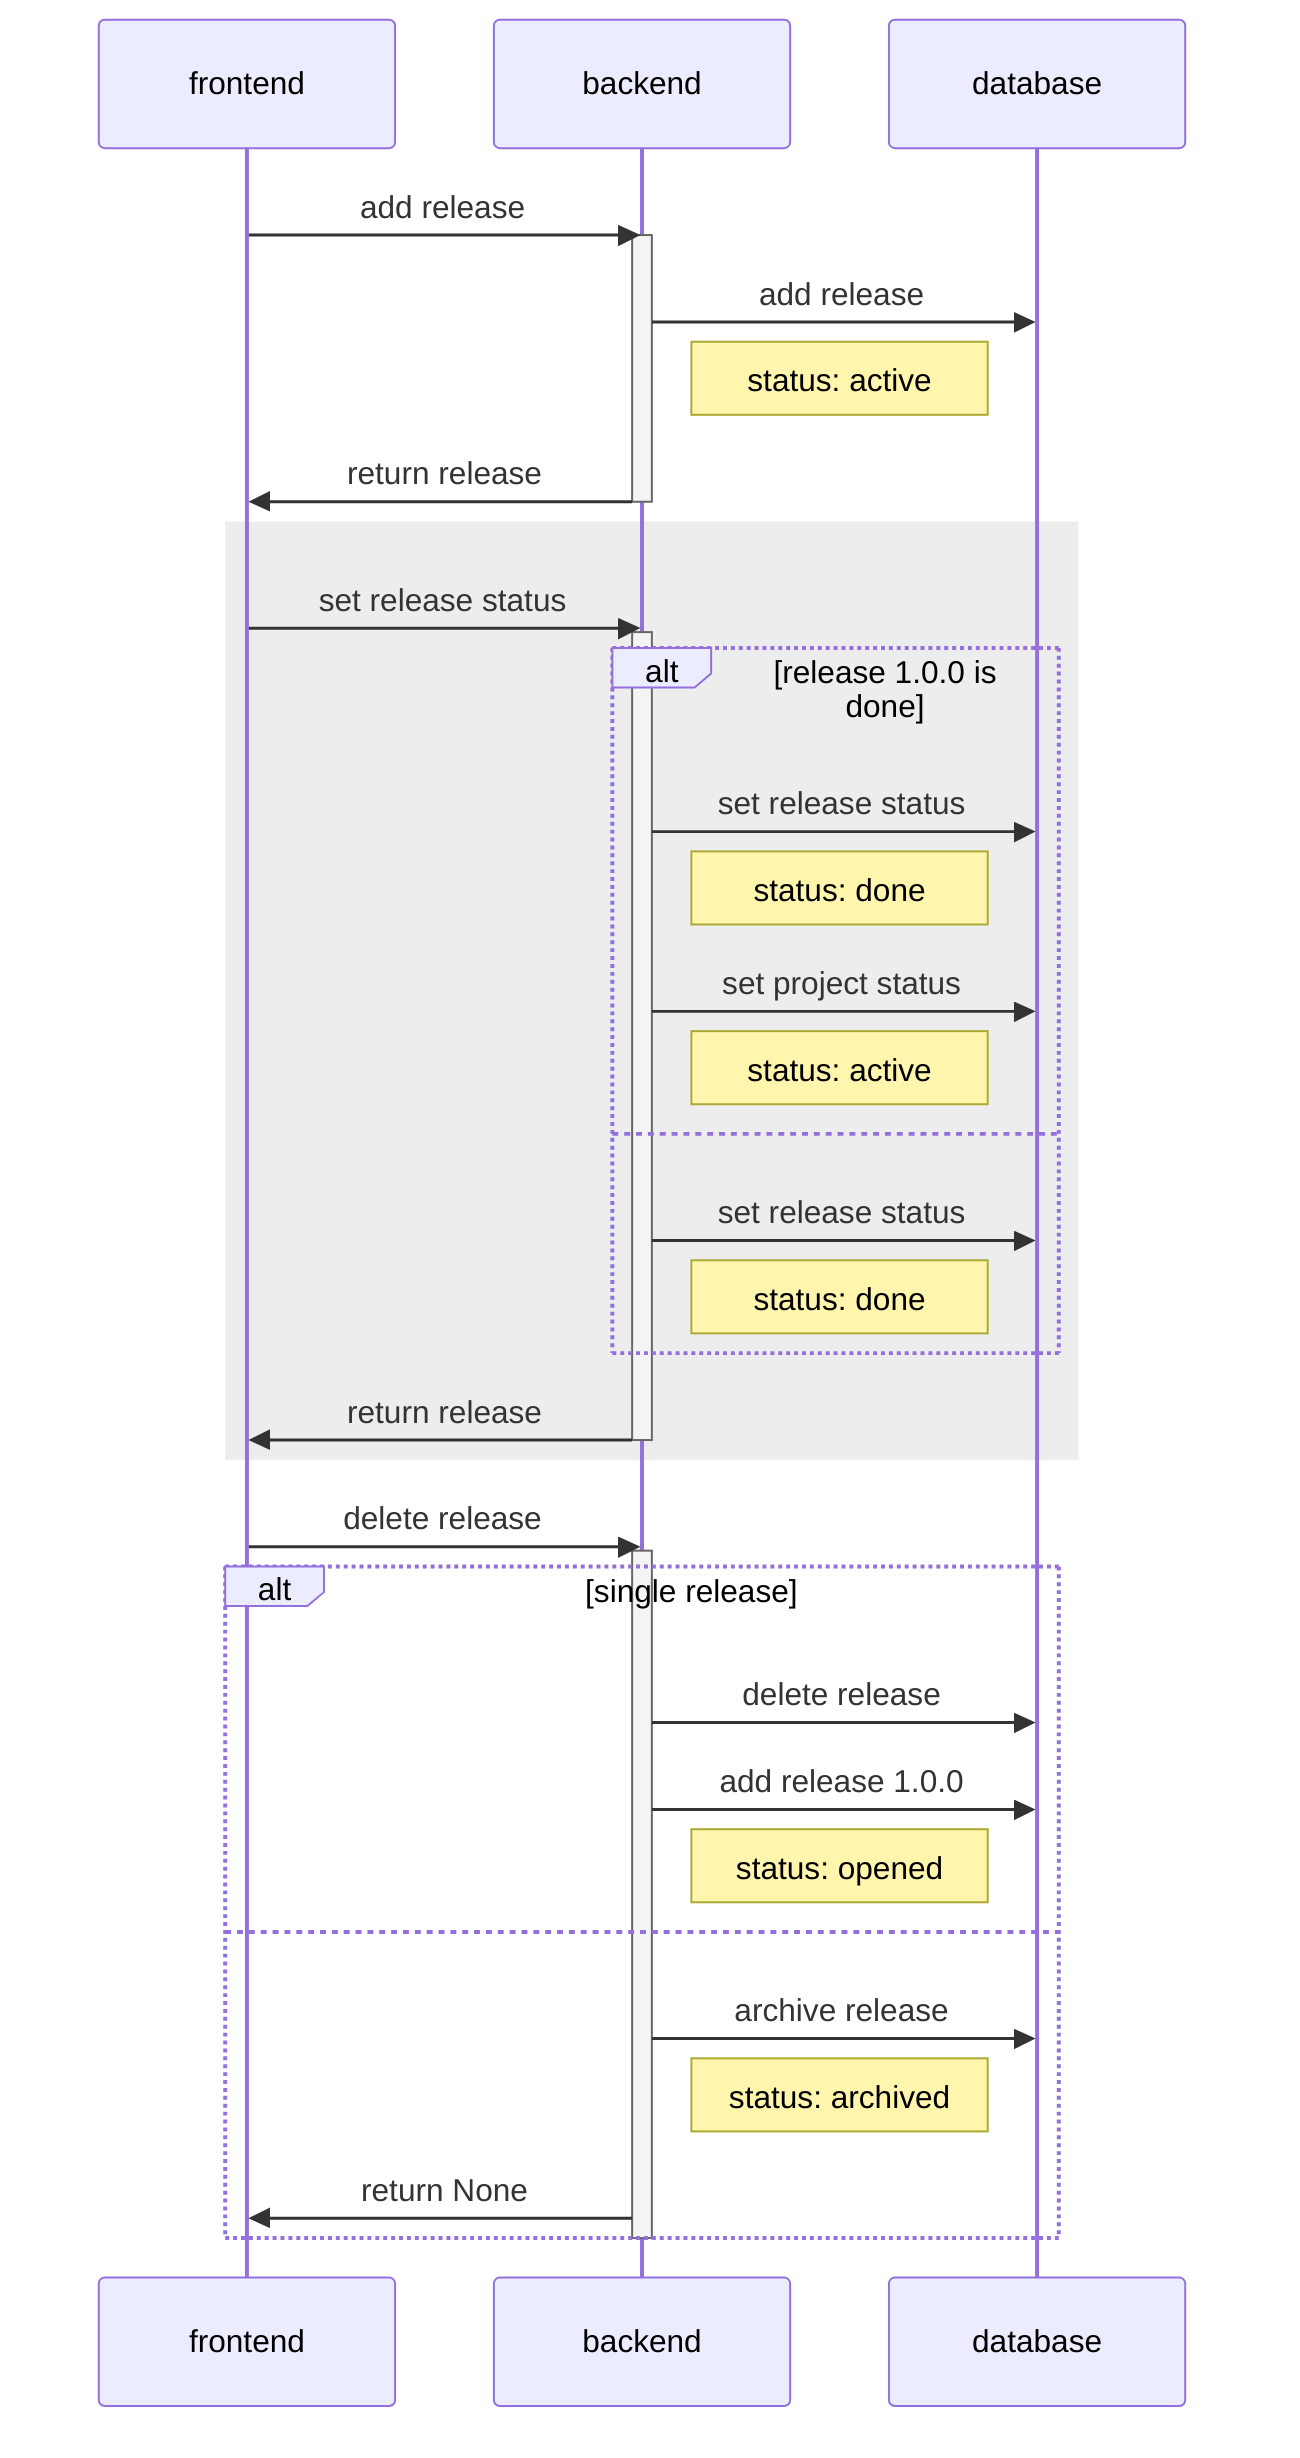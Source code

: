 sequenceDiagram
    participant frontend
    participant backend
    participant database

    frontend->>backend: add release
    activate backend
        backend->>database: add release
        Note right of backend: status: active
        backend->>frontend: return release
    deactivate backend

    rect  rgba(220, 220, 220, 0.5)
        frontend->>backend: set release status
        activate backend
            alt release 1.0.0 is done
                backend->>database: set release status
                Note right of backend: status: done
                backend->>database: set project status
                Note right of backend: status: active
            else
                backend->>database: set release status
                Note right of backend: status: done
            end
            backend->>frontend: return release
        deactivate backend
    end

    frontend->>backend: delete release
    activate backend
    alt single release
    backend->>database: delete release
    backend->>database: add release 1.0.0
    Note right of backend: status: opened
    else
    backend->>database: archive release
    Note right of backend: status: archived
    backend->>frontend: return None
    end
    deactivate backend